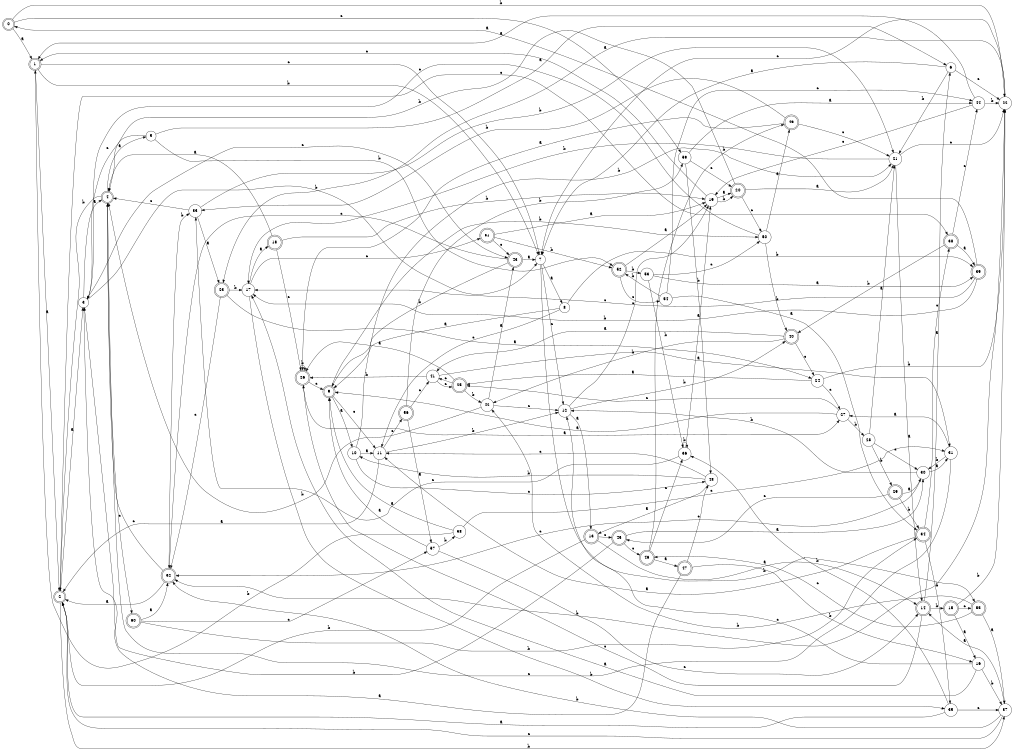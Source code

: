 digraph n49_4 {
__start0 [label="" shape="none"];

rankdir=LR;
size="8,5";

s0 [style="rounded,filled", color="black", fillcolor="white" shape="doublecircle", label="0"];
s1 [style="rounded,filled", color="black", fillcolor="white" shape="doublecircle", label="1"];
s2 [style="rounded,filled", color="black", fillcolor="white" shape="doublecircle", label="2"];
s3 [style="filled", color="black", fillcolor="white" shape="circle", label="3"];
s4 [style="rounded,filled", color="black", fillcolor="white" shape="doublecircle", label="4"];
s5 [style="filled", color="black", fillcolor="white" shape="circle", label="5"];
s6 [style="filled", color="black", fillcolor="white" shape="circle", label="6"];
s7 [style="filled", color="black", fillcolor="white" shape="circle", label="7"];
s8 [style="filled", color="black", fillcolor="white" shape="circle", label="8"];
s9 [style="rounded,filled", color="black", fillcolor="white" shape="doublecircle", label="9"];
s10 [style="filled", color="black", fillcolor="white" shape="circle", label="10"];
s11 [style="filled", color="black", fillcolor="white" shape="circle", label="11"];
s12 [style="filled", color="black", fillcolor="white" shape="circle", label="12"];
s13 [style="rounded,filled", color="black", fillcolor="white" shape="doublecircle", label="13"];
s14 [style="rounded,filled", color="black", fillcolor="white" shape="doublecircle", label="14"];
s15 [style="rounded,filled", color="black", fillcolor="white" shape="doublecircle", label="15"];
s16 [style="filled", color="black", fillcolor="white" shape="circle", label="16"];
s17 [style="filled", color="black", fillcolor="white" shape="circle", label="17"];
s18 [style="rounded,filled", color="black", fillcolor="white" shape="doublecircle", label="18"];
s19 [style="filled", color="black", fillcolor="white" shape="circle", label="19"];
s20 [style="rounded,filled", color="black", fillcolor="white" shape="doublecircle", label="20"];
s21 [style="filled", color="black", fillcolor="white" shape="circle", label="21"];
s22 [style="filled", color="black", fillcolor="white" shape="circle", label="22"];
s23 [style="rounded,filled", color="black", fillcolor="white" shape="doublecircle", label="23"];
s24 [style="filled", color="black", fillcolor="white" shape="circle", label="24"];
s25 [style="rounded,filled", color="black", fillcolor="white" shape="doublecircle", label="25"];
s26 [style="rounded,filled", color="black", fillcolor="white" shape="doublecircle", label="26"];
s27 [style="filled", color="black", fillcolor="white" shape="circle", label="27"];
s28 [style="filled", color="black", fillcolor="white" shape="circle", label="28"];
s29 [style="rounded,filled", color="black", fillcolor="white" shape="doublecircle", label="29"];
s30 [style="filled", color="black", fillcolor="white" shape="circle", label="30"];
s31 [style="filled", color="black", fillcolor="white" shape="circle", label="31"];
s32 [style="rounded,filled", color="black", fillcolor="white" shape="doublecircle", label="32"];
s33 [style="filled", color="black", fillcolor="white" shape="circle", label="33"];
s34 [style="rounded,filled", color="black", fillcolor="white" shape="doublecircle", label="34"];
s35 [style="filled", color="black", fillcolor="white" shape="circle", label="35"];
s36 [style="filled", color="black", fillcolor="white" shape="circle", label="36"];
s37 [style="filled", color="black", fillcolor="white" shape="circle", label="37"];
s38 [style="rounded,filled", color="black", fillcolor="white" shape="doublecircle", label="38"];
s39 [style="rounded,filled", color="black", fillcolor="white" shape="doublecircle", label="39"];
s40 [style="rounded,filled", color="black", fillcolor="white" shape="doublecircle", label="40"];
s41 [style="filled", color="black", fillcolor="white" shape="circle", label="41"];
s42 [style="filled", color="black", fillcolor="white" shape="circle", label="42"];
s43 [style="rounded,filled", color="black", fillcolor="white" shape="doublecircle", label="43"];
s44 [style="filled", color="black", fillcolor="white" shape="circle", label="44"];
s45 [style="rounded,filled", color="black", fillcolor="white" shape="doublecircle", label="45"];
s46 [style="rounded,filled", color="black", fillcolor="white" shape="doublecircle", label="46"];
s47 [style="rounded,filled", color="black", fillcolor="white" shape="doublecircle", label="47"];
s48 [style="filled", color="black", fillcolor="white" shape="circle", label="48"];
s49 [style="rounded,filled", color="black", fillcolor="white" shape="doublecircle", label="49"];
s50 [style="filled", color="black", fillcolor="white" shape="circle", label="50"];
s51 [style="rounded,filled", color="black", fillcolor="white" shape="doublecircle", label="51"];
s52 [style="rounded,filled", color="black", fillcolor="white" shape="doublecircle", label="52"];
s53 [style="filled", color="black", fillcolor="white" shape="circle", label="53"];
s54 [style="filled", color="black", fillcolor="white" shape="circle", label="54"];
s55 [style="rounded,filled", color="black", fillcolor="white" shape="doublecircle", label="55"];
s56 [style="rounded,filled", color="black", fillcolor="white" shape="doublecircle", label="56"];
s57 [style="filled", color="black", fillcolor="white" shape="circle", label="57"];
s58 [style="filled", color="black", fillcolor="white" shape="circle", label="58"];
s59 [style="filled", color="black", fillcolor="white" shape="circle", label="59"];
s60 [style="rounded,filled", color="black", fillcolor="white" shape="doublecircle", label="60"];
s0 -> s1 [label="a"];
s0 -> s22 [label="b"];
s0 -> s59 [label="c"];
s1 -> s2 [label="a"];
s1 -> s7 [label="b"];
s1 -> s7 [label="c"];
s2 -> s3 [label="a"];
s2 -> s37 [label="b"];
s2 -> s38 [label="c"];
s3 -> s4 [label="a"];
s3 -> s7 [label="b"];
s3 -> s43 [label="c"];
s4 -> s5 [label="a"];
s4 -> s2 [label="b"];
s4 -> s60 [label="c"];
s5 -> s6 [label="a"];
s5 -> s52 [label="b"];
s5 -> s3 [label="c"];
s6 -> s7 [label="a"];
s6 -> s21 [label="b"];
s6 -> s22 [label="c"];
s7 -> s8 [label="a"];
s7 -> s55 [label="b"];
s7 -> s12 [label="c"];
s8 -> s9 [label="a"];
s8 -> s39 [label="b"];
s8 -> s11 [label="c"];
s9 -> s10 [label="a"];
s9 -> s50 [label="b"];
s9 -> s11 [label="c"];
s10 -> s11 [label="a"];
s10 -> s21 [label="b"];
s10 -> s48 [label="c"];
s11 -> s2 [label="a"];
s11 -> s12 [label="b"];
s11 -> s56 [label="c"];
s12 -> s13 [label="a"];
s12 -> s40 [label="b"];
s12 -> s19 [label="c"];
s13 -> s14 [label="a"];
s13 -> s2 [label="b"];
s13 -> s45 [label="c"];
s14 -> s6 [label="a"];
s14 -> s15 [label="b"];
s14 -> s26 [label="c"];
s15 -> s16 [label="a"];
s15 -> s22 [label="b"];
s15 -> s55 [label="c"];
s16 -> s17 [label="a"];
s16 -> s37 [label="b"];
s16 -> s12 [label="c"];
s17 -> s18 [label="a"];
s17 -> s35 [label="b"];
s17 -> s51 [label="c"];
s18 -> s4 [label="a"];
s18 -> s19 [label="b"];
s18 -> s26 [label="c"];
s19 -> s20 [label="a"];
s19 -> s20 [label="b"];
s19 -> s1 [label="c"];
s20 -> s21 [label="a"];
s20 -> s4 [label="b"];
s20 -> s50 [label="c"];
s21 -> s14 [label="a"];
s21 -> s17 [label="b"];
s21 -> s22 [label="c"];
s22 -> s23 [label="a"];
s22 -> s32 [label="b"];
s22 -> s7 [label="c"];
s23 -> s24 [label="a"];
s23 -> s17 [label="b"];
s23 -> s32 [label="c"];
s24 -> s25 [label="a"];
s24 -> s22 [label="b"];
s24 -> s27 [label="c"];
s25 -> s26 [label="a"];
s25 -> s42 [label="b"];
s25 -> s41 [label="c"];
s26 -> s27 [label="a"];
s26 -> s26 [label="b"];
s26 -> s9 [label="c"];
s27 -> s9 [label="a"];
s27 -> s28 [label="b"];
s27 -> s25 [label="c"];
s28 -> s21 [label="a"];
s28 -> s29 [label="b"];
s28 -> s30 [label="c"];
s29 -> s30 [label="a"];
s29 -> s34 [label="b"];
s29 -> s45 [label="c"];
s30 -> s31 [label="a"];
s30 -> s12 [label="b"];
s30 -> s32 [label="c"];
s31 -> s27 [label="a"];
s31 -> s30 [label="b"];
s31 -> s4 [label="c"];
s32 -> s2 [label="a"];
s32 -> s33 [label="b"];
s32 -> s4 [label="c"];
s33 -> s23 [label="a"];
s33 -> s21 [label="b"];
s33 -> s4 [label="c"];
s34 -> s11 [label="a"];
s34 -> s35 [label="b"];
s34 -> s38 [label="c"];
s35 -> s2 [label="a"];
s35 -> s36 [label="b"];
s35 -> s37 [label="c"];
s36 -> s19 [label="a"];
s36 -> s36 [label="b"];
s36 -> s33 [label="c"];
s37 -> s14 [label="a"];
s37 -> s32 [label="b"];
s37 -> s2 [label="c"];
s38 -> s39 [label="a"];
s38 -> s40 [label="b"];
s38 -> s44 [label="c"];
s39 -> s0 [label="a"];
s39 -> s17 [label="b"];
s39 -> s17 [label="c"];
s40 -> s41 [label="a"];
s40 -> s42 [label="b"];
s40 -> s24 [label="c"];
s41 -> s31 [label="a"];
s41 -> s26 [label="b"];
s41 -> s25 [label="c"];
s42 -> s43 [label="a"];
s42 -> s4 [label="b"];
s42 -> s12 [label="c"];
s43 -> s7 [label="a"];
s43 -> s9 [label="b"];
s43 -> s32 [label="c"];
s44 -> s1 [label="a"];
s44 -> s22 [label="b"];
s44 -> s19 [label="c"];
s45 -> s30 [label="a"];
s45 -> s3 [label="b"];
s45 -> s46 [label="c"];
s46 -> s47 [label="a"];
s46 -> s49 [label="b"];
s46 -> s36 [label="c"];
s47 -> s3 [label="a"];
s47 -> s16 [label="b"];
s47 -> s48 [label="c"];
s48 -> s13 [label="a"];
s48 -> s10 [label="b"];
s48 -> s11 [label="c"];
s49 -> s26 [label="a"];
s49 -> s33 [label="b"];
s49 -> s21 [label="c"];
s50 -> s49 [label="a"];
s50 -> s40 [label="b"];
s50 -> s3 [label="c"];
s51 -> s19 [label="a"];
s51 -> s52 [label="b"];
s51 -> s43 [label="c"];
s52 -> s19 [label="a"];
s52 -> s53 [label="b"];
s52 -> s54 [label="c"];
s53 -> s39 [label="a"];
s53 -> s36 [label="b"];
s53 -> s50 [label="c"];
s54 -> s34 [label="a"];
s54 -> s52 [label="b"];
s54 -> s44 [label="c"];
s55 -> s37 [label="a"];
s55 -> s42 [label="b"];
s55 -> s46 [label="c"];
s56 -> s57 [label="a"];
s56 -> s59 [label="b"];
s56 -> s41 [label="c"];
s57 -> s9 [label="a"];
s57 -> s58 [label="b"];
s57 -> s14 [label="c"];
s58 -> s9 [label="a"];
s58 -> s1 [label="b"];
s58 -> s31 [label="c"];
s59 -> s44 [label="a"];
s59 -> s48 [label="b"];
s59 -> s20 [label="c"];
s60 -> s32 [label="a"];
s60 -> s34 [label="b"];
s60 -> s57 [label="c"];

}